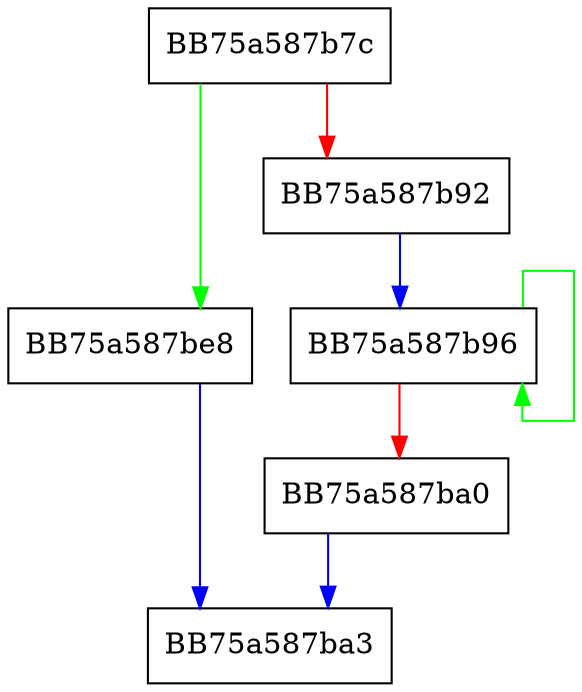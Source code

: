 digraph WPP_SF_ds {
  node [shape="box"];
  graph [splines=ortho];
  BB75a587b7c -> BB75a587be8 [color="green"];
  BB75a587b7c -> BB75a587b92 [color="red"];
  BB75a587b92 -> BB75a587b96 [color="blue"];
  BB75a587b96 -> BB75a587b96 [color="green"];
  BB75a587b96 -> BB75a587ba0 [color="red"];
  BB75a587ba0 -> BB75a587ba3 [color="blue"];
  BB75a587be8 -> BB75a587ba3 [color="blue"];
}